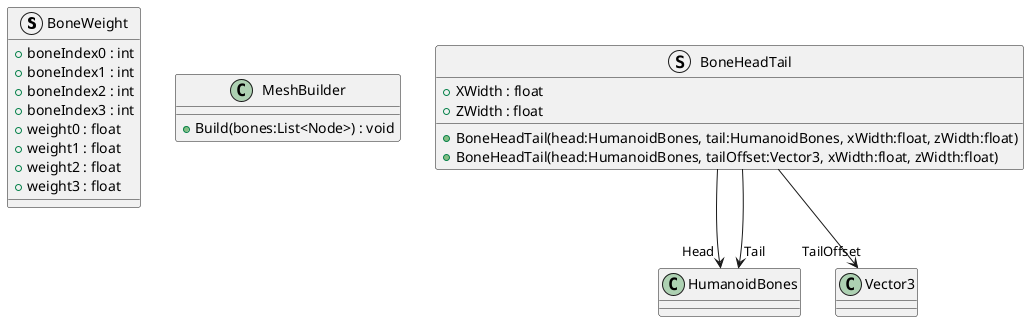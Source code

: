 @startuml
struct BoneWeight {
    + boneIndex0 : int
    + boneIndex1 : int
    + boneIndex2 : int
    + boneIndex3 : int
    + weight0 : float
    + weight1 : float
    + weight2 : float
    + weight3 : float
}
class MeshBuilder {
    + Build(bones:List<Node>) : void
}
struct BoneHeadTail {
    + XWidth : float
    + ZWidth : float
    + BoneHeadTail(head:HumanoidBones, tail:HumanoidBones, xWidth:float, zWidth:float)
    + BoneHeadTail(head:HumanoidBones, tailOffset:Vector3, xWidth:float, zWidth:float)
}
BoneHeadTail --> "Head" HumanoidBones
BoneHeadTail --> "Tail" HumanoidBones
BoneHeadTail --> "TailOffset" Vector3
@enduml
